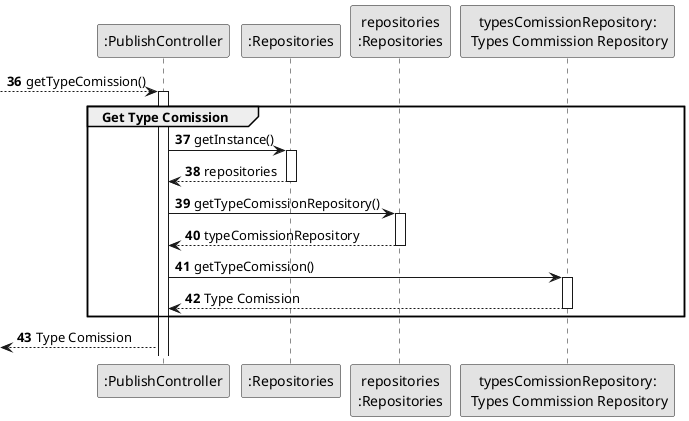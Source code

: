 @startuml
skinparam monochrome true
skinparam packageStyle rectangle
skinparam shadowing false

autonumber

'hide footbox



participant ":PublishController" as CTRL
participant ":Repositories" as Repository
participant "repositories\n:Repositories" as Repository2
participant "typesComissionRepository:\n Types Commission Repository" as typesComissionRepository


autonumber 36

 --> CTRL : getTypeComission()
            activate CTRL

group Get Type Comission
            CTRL -> Repository : getInstance()
            activate Repository

            Repository --> CTRL : repositories
            deactivate Repository

            CTRL -> Repository2 : getTypeComissionRepository()
            activate Repository2

            Repository2 --> CTRL : typeComissionRepository
            deactivate Repository2

                 CTRL -> typesComissionRepository : getTypeComission()
                 activate typesComissionRepository

                 typesComissionRepository --> CTRL : Type Comission
                 deactivate typesComissionRepository

                 end

             <-- CTRL : Type Comission


@enduml